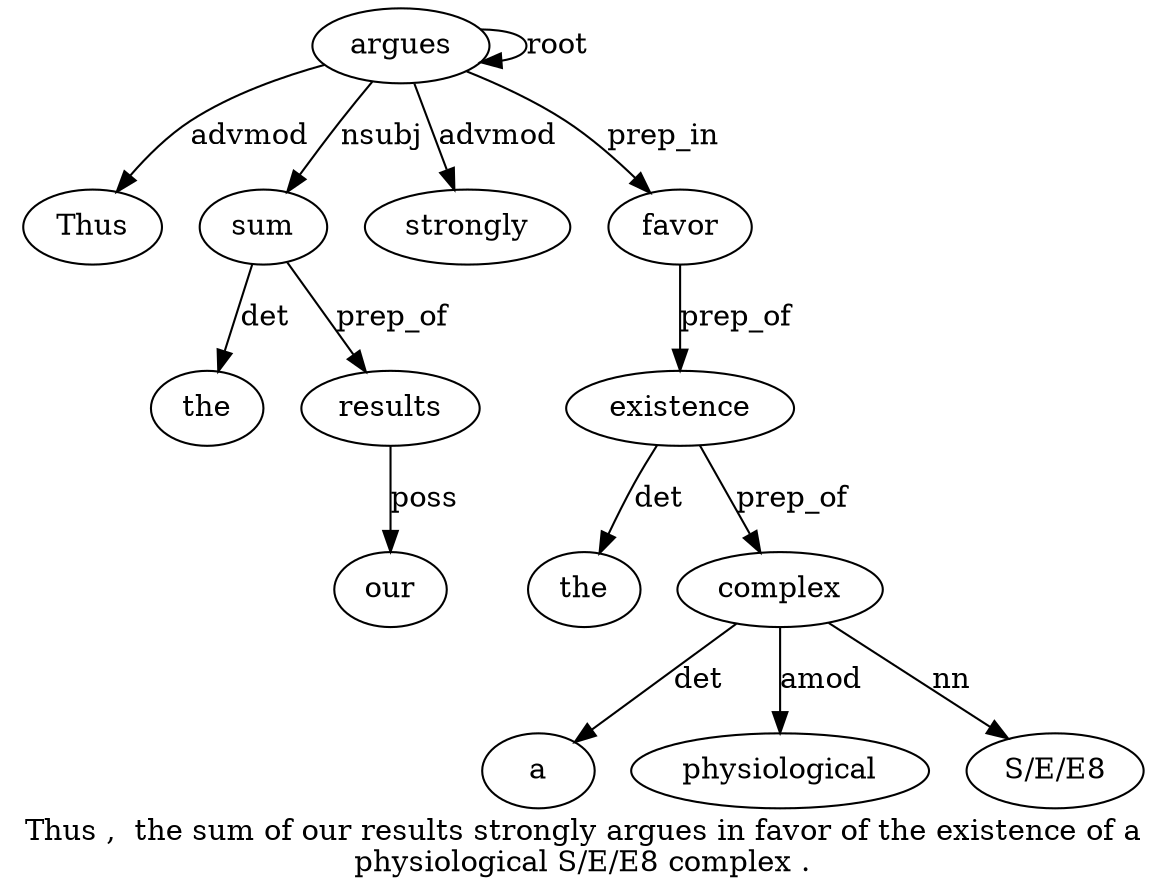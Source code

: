 digraph "Thus ,  the sum of our results strongly argues in favor of the existence of a physiological S/E/E8 complex ." {
label="Thus ,  the sum of our results strongly argues in favor of the existence of a
physiological S/E/E8 complex .";
argues9 [style=filled, fillcolor=white, label=argues];
Thus1 [style=filled, fillcolor=white, label=Thus];
argues9 -> Thus1  [label=advmod];
sum4 [style=filled, fillcolor=white, label=sum];
the3 [style=filled, fillcolor=white, label=the];
sum4 -> the3  [label=det];
argues9 -> sum4  [label=nsubj];
results7 [style=filled, fillcolor=white, label=results];
our6 [style=filled, fillcolor=white, label=our];
results7 -> our6  [label=poss];
sum4 -> results7  [label=prep_of];
strongly8 [style=filled, fillcolor=white, label=strongly];
argues9 -> strongly8  [label=advmod];
argues9 -> argues9  [label=root];
favor11 [style=filled, fillcolor=white, label=favor];
argues9 -> favor11  [label=prep_in];
existence14 [style=filled, fillcolor=white, label=existence];
the13 [style=filled, fillcolor=white, label=the];
existence14 -> the13  [label=det];
favor11 -> existence14  [label=prep_of];
complex19 [style=filled, fillcolor=white, label=complex];
a16 [style=filled, fillcolor=white, label=a];
complex19 -> a16  [label=det];
physiological17 [style=filled, fillcolor=white, label=physiological];
complex19 -> physiological17  [label=amod];
"S/E/E81" [style=filled, fillcolor=white, label="S/E/E8"];
complex19 -> "S/E/E81"  [label=nn];
existence14 -> complex19  [label=prep_of];
}
